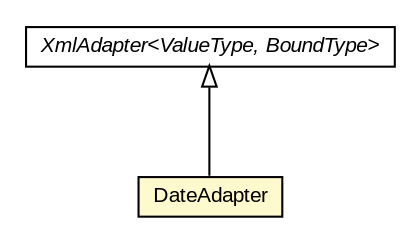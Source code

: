 #!/usr/local/bin/dot
#
# Class diagram 
# Generated by UMLGraph version R5_6-24-gf6e263 (http://www.umlgraph.org/)
#

digraph G {
	edge [fontname="arial",fontsize=10,labelfontname="arial",labelfontsize=10];
	node [fontname="arial",fontsize=10,shape=plaintext];
	nodesep=0.25;
	ranksep=0.5;
	// eu.europa.esig.dss.signature.DateAdapter
	c318544 [label=<<table title="eu.europa.esig.dss.signature.DateAdapter" border="0" cellborder="1" cellspacing="0" cellpadding="2" port="p" bgcolor="lemonChiffon" href="./DateAdapter.html">
		<tr><td><table border="0" cellspacing="0" cellpadding="1">
<tr><td align="center" balign="center"> DateAdapter </td></tr>
		</table></td></tr>
		</table>>, URL="./DateAdapter.html", fontname="arial", fontcolor="black", fontsize=10.0];
	//eu.europa.esig.dss.signature.DateAdapter extends javax.xml.bind.annotation.adapters.XmlAdapter<java.lang.String, java.util.Date>
	c319371:p -> c318544:p [dir=back,arrowtail=empty];
	// javax.xml.bind.annotation.adapters.XmlAdapter<ValueType, BoundType>
	c319371 [label=<<table title="javax.xml.bind.annotation.adapters.XmlAdapter" border="0" cellborder="1" cellspacing="0" cellpadding="2" port="p" href="http://java.sun.com/j2se/1.4.2/docs/api/javax/xml/bind/annotation/adapters/XmlAdapter.html">
		<tr><td><table border="0" cellspacing="0" cellpadding="1">
<tr><td align="center" balign="center"><font face="arial italic"> XmlAdapter&lt;ValueType, BoundType&gt; </font></td></tr>
		</table></td></tr>
		</table>>, URL="http://java.sun.com/j2se/1.4.2/docs/api/javax/xml/bind/annotation/adapters/XmlAdapter.html", fontname="arial", fontcolor="black", fontsize=10.0];
}

